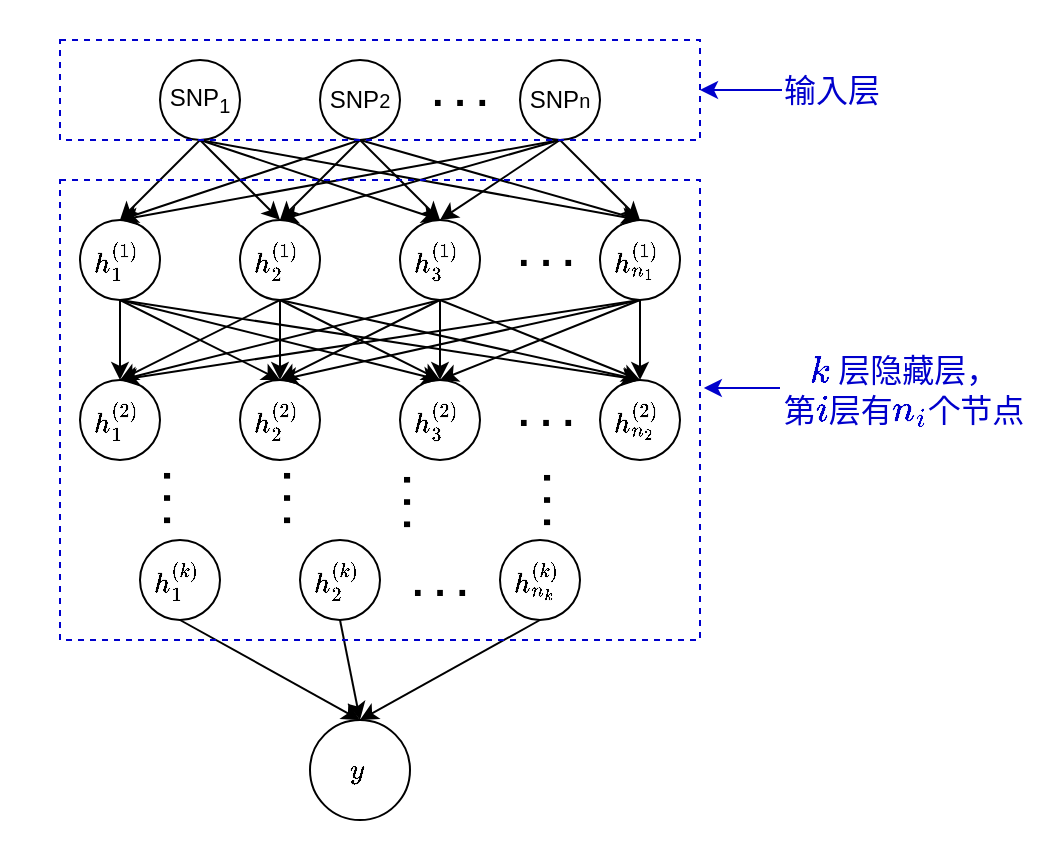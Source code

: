 <mxfile version="14.2.9" type="github">
  <diagram id="GPcPKYUphOVzy0ds8dnr" name="Page-1">
    <mxGraphModel dx="746" dy="462" grid="1" gridSize="10" guides="1" tooltips="1" connect="1" arrows="1" fold="1" page="1" pageScale="1" pageWidth="850" pageHeight="1100" math="1" shadow="0">
      <root>
        <mxCell id="0" />
        <mxCell id="1" parent="0" />
        <mxCell id="XiKwa4SP2fp3I_ocTYC7-1" value="SNP&lt;sub&gt;1&lt;/sub&gt;" style="ellipse;whiteSpace=wrap;html=1;aspect=fixed;" vertex="1" parent="1">
          <mxGeometry x="160" y="80" width="40" height="40" as="geometry" />
        </mxCell>
        <mxCell id="XiKwa4SP2fp3I_ocTYC7-2" value="SNP&lt;font size=&quot;1&quot;&gt;2&lt;/font&gt;" style="ellipse;whiteSpace=wrap;html=1;aspect=fixed;" vertex="1" parent="1">
          <mxGeometry x="240" y="80" width="40" height="40" as="geometry" />
        </mxCell>
        <mxCell id="XiKwa4SP2fp3I_ocTYC7-5" value="SNP&lt;font size=&quot;1&quot;&gt;n&lt;/font&gt;" style="ellipse;whiteSpace=wrap;html=1;aspect=fixed;" vertex="1" parent="1">
          <mxGeometry x="340" y="80" width="40" height="40" as="geometry" />
        </mxCell>
        <mxCell id="XiKwa4SP2fp3I_ocTYC7-6" value="&lt;b&gt;&lt;font style=&quot;font-size: 20px&quot;&gt;. . .&lt;/font&gt;&lt;/b&gt;" style="text;html=1;strokeColor=none;fillColor=none;align=center;verticalAlign=middle;whiteSpace=wrap;rounded=0;" vertex="1" parent="1">
          <mxGeometry x="290" y="85" width="40" height="20" as="geometry" />
        </mxCell>
        <mxCell id="XiKwa4SP2fp3I_ocTYC7-7" value="" style="endArrow=classic;html=1;exitX=0.5;exitY=1;exitDx=0;exitDy=0;entryX=0.5;entryY=0;entryDx=0;entryDy=0;" edge="1" parent="1" source="XiKwa4SP2fp3I_ocTYC7-1" target="XiKwa4SP2fp3I_ocTYC7-10">
          <mxGeometry width="50" height="50" relative="1" as="geometry">
            <mxPoint x="170" y="170" as="sourcePoint" />
            <mxPoint x="120" y="150" as="targetPoint" />
          </mxGeometry>
        </mxCell>
        <mxCell id="XiKwa4SP2fp3I_ocTYC7-10" value="`h_1^{(1)}`&amp;nbsp;" style="ellipse;whiteSpace=wrap;html=1;aspect=fixed;" vertex="1" parent="1">
          <mxGeometry x="120" y="160" width="40" height="40" as="geometry" />
        </mxCell>
        <mxCell id="XiKwa4SP2fp3I_ocTYC7-12" value="`h_2^{(1)}`&amp;nbsp;" style="ellipse;whiteSpace=wrap;html=1;aspect=fixed;" vertex="1" parent="1">
          <mxGeometry x="200" y="160" width="40" height="40" as="geometry" />
        </mxCell>
        <mxCell id="XiKwa4SP2fp3I_ocTYC7-13" value="`h_3^{(1)}`&amp;nbsp;" style="ellipse;whiteSpace=wrap;html=1;aspect=fixed;" vertex="1" parent="1">
          <mxGeometry x="280" y="160" width="40" height="40" as="geometry" />
        </mxCell>
        <mxCell id="XiKwa4SP2fp3I_ocTYC7-16" value="`h_{n_1}^{(1)}`&amp;nbsp;" style="ellipse;whiteSpace=wrap;html=1;aspect=fixed;" vertex="1" parent="1">
          <mxGeometry x="380" y="160" width="40" height="40" as="geometry" />
        </mxCell>
        <mxCell id="XiKwa4SP2fp3I_ocTYC7-17" value="&lt;b&gt;&lt;font style=&quot;font-size: 20px&quot;&gt;. . .&lt;/font&gt;&lt;/b&gt;" style="text;html=1;strokeColor=none;fillColor=none;align=center;verticalAlign=middle;whiteSpace=wrap;rounded=0;" vertex="1" parent="1">
          <mxGeometry x="333" y="165" width="40" height="20" as="geometry" />
        </mxCell>
        <mxCell id="XiKwa4SP2fp3I_ocTYC7-18" value="" style="endArrow=classic;html=1;exitX=0.5;exitY=1;exitDx=0;exitDy=0;" edge="1" parent="1">
          <mxGeometry width="50" height="50" relative="1" as="geometry">
            <mxPoint x="260" y="120" as="sourcePoint" />
            <mxPoint x="220" y="160" as="targetPoint" />
          </mxGeometry>
        </mxCell>
        <mxCell id="XiKwa4SP2fp3I_ocTYC7-23" value="" style="endArrow=classic;html=1;exitX=0.5;exitY=1;exitDx=0;exitDy=0;entryX=0.5;entryY=0;entryDx=0;entryDy=0;" edge="1" parent="1" source="XiKwa4SP2fp3I_ocTYC7-5" target="XiKwa4SP2fp3I_ocTYC7-13">
          <mxGeometry width="50" height="50" relative="1" as="geometry">
            <mxPoint x="345.858" y="117.142" as="sourcePoint" />
            <mxPoint x="309" y="161" as="targetPoint" />
          </mxGeometry>
        </mxCell>
        <mxCell id="XiKwa4SP2fp3I_ocTYC7-24" value="" style="endArrow=classic;html=1;exitX=0.5;exitY=1;exitDx=0;exitDy=0;" edge="1" parent="1" source="XiKwa4SP2fp3I_ocTYC7-5">
          <mxGeometry width="50" height="50" relative="1" as="geometry">
            <mxPoint x="280" y="270" as="sourcePoint" />
            <mxPoint x="400" y="160" as="targetPoint" />
          </mxGeometry>
        </mxCell>
        <mxCell id="XiKwa4SP2fp3I_ocTYC7-27" value="" style="endArrow=classic;html=1;exitX=0.5;exitY=1;exitDx=0;exitDy=0;entryX=0.5;entryY=0;entryDx=0;entryDy=0;" edge="1" parent="1" source="XiKwa4SP2fp3I_ocTYC7-5" target="XiKwa4SP2fp3I_ocTYC7-10">
          <mxGeometry width="50" height="50" relative="1" as="geometry">
            <mxPoint x="360" y="270" as="sourcePoint" />
            <mxPoint x="410" y="220" as="targetPoint" />
          </mxGeometry>
        </mxCell>
        <mxCell id="XiKwa4SP2fp3I_ocTYC7-28" value="" style="endArrow=classic;html=1;exitX=0.5;exitY=1;exitDx=0;exitDy=0;entryX=0.5;entryY=0;entryDx=0;entryDy=0;" edge="1" parent="1" source="XiKwa4SP2fp3I_ocTYC7-5" target="XiKwa4SP2fp3I_ocTYC7-12">
          <mxGeometry width="50" height="50" relative="1" as="geometry">
            <mxPoint x="360" y="270" as="sourcePoint" />
            <mxPoint x="410" y="220" as="targetPoint" />
          </mxGeometry>
        </mxCell>
        <mxCell id="XiKwa4SP2fp3I_ocTYC7-29" value="" style="endArrow=classic;html=1;entryX=0.5;entryY=0;entryDx=0;entryDy=0;" edge="1" parent="1" target="XiKwa4SP2fp3I_ocTYC7-12">
          <mxGeometry width="50" height="50" relative="1" as="geometry">
            <mxPoint x="180" y="120" as="sourcePoint" />
            <mxPoint x="230" y="160" as="targetPoint" />
          </mxGeometry>
        </mxCell>
        <mxCell id="XiKwa4SP2fp3I_ocTYC7-30" value="" style="endArrow=classic;html=1;entryX=0.5;entryY=0;entryDx=0;entryDy=0;" edge="1" parent="1" target="XiKwa4SP2fp3I_ocTYC7-13">
          <mxGeometry width="50" height="50" relative="1" as="geometry">
            <mxPoint x="180" y="120" as="sourcePoint" />
            <mxPoint x="390" y="220" as="targetPoint" />
          </mxGeometry>
        </mxCell>
        <mxCell id="XiKwa4SP2fp3I_ocTYC7-31" value="" style="endArrow=classic;html=1;exitX=0.5;exitY=1;exitDx=0;exitDy=0;entryX=0.5;entryY=0;entryDx=0;entryDy=0;" edge="1" parent="1" source="XiKwa4SP2fp3I_ocTYC7-1" target="XiKwa4SP2fp3I_ocTYC7-16">
          <mxGeometry width="50" height="50" relative="1" as="geometry">
            <mxPoint x="340" y="240" as="sourcePoint" />
            <mxPoint x="390" y="190" as="targetPoint" />
          </mxGeometry>
        </mxCell>
        <mxCell id="XiKwa4SP2fp3I_ocTYC7-32" value="" style="endArrow=classic;html=1;exitX=0.5;exitY=1;exitDx=0;exitDy=0;entryX=0.5;entryY=0;entryDx=0;entryDy=0;" edge="1" parent="1" source="XiKwa4SP2fp3I_ocTYC7-2" target="XiKwa4SP2fp3I_ocTYC7-10">
          <mxGeometry width="50" height="50" relative="1" as="geometry">
            <mxPoint x="340" y="240" as="sourcePoint" />
            <mxPoint x="390" y="190" as="targetPoint" />
          </mxGeometry>
        </mxCell>
        <mxCell id="XiKwa4SP2fp3I_ocTYC7-33" value="" style="endArrow=classic;html=1;exitX=0.5;exitY=1;exitDx=0;exitDy=0;entryX=0.5;entryY=0;entryDx=0;entryDy=0;" edge="1" parent="1" source="XiKwa4SP2fp3I_ocTYC7-2" target="XiKwa4SP2fp3I_ocTYC7-13">
          <mxGeometry width="50" height="50" relative="1" as="geometry">
            <mxPoint x="310" y="350" as="sourcePoint" />
            <mxPoint x="390" y="190" as="targetPoint" />
          </mxGeometry>
        </mxCell>
        <mxCell id="XiKwa4SP2fp3I_ocTYC7-34" value="" style="endArrow=classic;html=1;exitX=0.5;exitY=1;exitDx=0;exitDy=0;entryX=0.5;entryY=0;entryDx=0;entryDy=0;" edge="1" parent="1" source="XiKwa4SP2fp3I_ocTYC7-2" target="XiKwa4SP2fp3I_ocTYC7-16">
          <mxGeometry width="50" height="50" relative="1" as="geometry">
            <mxPoint x="340" y="240" as="sourcePoint" />
            <mxPoint x="390" y="190" as="targetPoint" />
          </mxGeometry>
        </mxCell>
        <mxCell id="XiKwa4SP2fp3I_ocTYC7-53" value="`h_1^{(k)}`&amp;nbsp;" style="ellipse;whiteSpace=wrap;html=1;aspect=fixed;" vertex="1" parent="1">
          <mxGeometry x="150" y="320" width="40" height="40" as="geometry" />
        </mxCell>
        <mxCell id="XiKwa4SP2fp3I_ocTYC7-54" value="`h_2^{(k)}`&amp;nbsp;" style="ellipse;whiteSpace=wrap;html=1;aspect=fixed;" vertex="1" parent="1">
          <mxGeometry x="230" y="320" width="40" height="40" as="geometry" />
        </mxCell>
        <mxCell id="XiKwa4SP2fp3I_ocTYC7-55" value="`h_{n_k}^{(k)}`&amp;nbsp;" style="ellipse;whiteSpace=wrap;html=1;aspect=fixed;" vertex="1" parent="1">
          <mxGeometry x="330" y="320" width="40" height="40" as="geometry" />
        </mxCell>
        <mxCell id="XiKwa4SP2fp3I_ocTYC7-56" value="&lt;b&gt;&lt;font style=&quot;font-size: 20px&quot;&gt;. . .&lt;/font&gt;&lt;/b&gt;" style="text;html=1;strokeColor=none;fillColor=none;align=center;verticalAlign=middle;whiteSpace=wrap;rounded=0;" vertex="1" parent="1">
          <mxGeometry x="280" y="330" width="40" height="20" as="geometry" />
        </mxCell>
        <mxCell id="XiKwa4SP2fp3I_ocTYC7-57" value="`h_1^{(2)}`&amp;nbsp;" style="ellipse;whiteSpace=wrap;html=1;aspect=fixed;" vertex="1" parent="1">
          <mxGeometry x="120" y="240" width="40" height="40" as="geometry" />
        </mxCell>
        <mxCell id="XiKwa4SP2fp3I_ocTYC7-58" value="`h_2^{(2)}`&amp;nbsp;" style="ellipse;whiteSpace=wrap;html=1;aspect=fixed;" vertex="1" parent="1">
          <mxGeometry x="200" y="240" width="40" height="40" as="geometry" />
        </mxCell>
        <mxCell id="XiKwa4SP2fp3I_ocTYC7-59" value="`h_3^{(2)}`&amp;nbsp;" style="ellipse;whiteSpace=wrap;html=1;aspect=fixed;" vertex="1" parent="1">
          <mxGeometry x="280" y="240" width="40" height="40" as="geometry" />
        </mxCell>
        <mxCell id="XiKwa4SP2fp3I_ocTYC7-60" value="`h_{n_2}^{(2)}`&amp;nbsp;" style="ellipse;whiteSpace=wrap;html=1;aspect=fixed;" vertex="1" parent="1">
          <mxGeometry x="380" y="240" width="40" height="40" as="geometry" />
        </mxCell>
        <mxCell id="XiKwa4SP2fp3I_ocTYC7-61" value="&lt;b&gt;&lt;font style=&quot;font-size: 20px&quot;&gt;. . .&lt;/font&gt;&lt;/b&gt;" style="text;html=1;strokeColor=none;fillColor=none;align=center;verticalAlign=middle;whiteSpace=wrap;rounded=0;" vertex="1" parent="1">
          <mxGeometry x="333" y="245" width="40" height="20" as="geometry" />
        </mxCell>
        <mxCell id="XiKwa4SP2fp3I_ocTYC7-62" value="" style="endArrow=classic;html=1;exitX=0.5;exitY=1;exitDx=0;exitDy=0;entryX=0.5;entryY=0;entryDx=0;entryDy=0;" edge="1" parent="1" source="XiKwa4SP2fp3I_ocTYC7-10" target="XiKwa4SP2fp3I_ocTYC7-57">
          <mxGeometry width="50" height="50" relative="1" as="geometry">
            <mxPoint x="20" y="280" as="sourcePoint" />
            <mxPoint x="70" y="230" as="targetPoint" />
          </mxGeometry>
        </mxCell>
        <mxCell id="XiKwa4SP2fp3I_ocTYC7-63" value="" style="endArrow=classic;html=1;exitX=0.5;exitY=1;exitDx=0;exitDy=0;entryX=0.5;entryY=0;entryDx=0;entryDy=0;" edge="1" parent="1" source="XiKwa4SP2fp3I_ocTYC7-12" target="XiKwa4SP2fp3I_ocTYC7-57">
          <mxGeometry width="50" height="50" relative="1" as="geometry">
            <mxPoint x="150" y="210" as="sourcePoint" />
            <mxPoint x="150" y="250" as="targetPoint" />
          </mxGeometry>
        </mxCell>
        <mxCell id="XiKwa4SP2fp3I_ocTYC7-64" value="" style="endArrow=classic;html=1;exitX=0.5;exitY=1;exitDx=0;exitDy=0;entryX=0.5;entryY=0;entryDx=0;entryDy=0;" edge="1" parent="1" source="XiKwa4SP2fp3I_ocTYC7-13" target="XiKwa4SP2fp3I_ocTYC7-57">
          <mxGeometry width="50" height="50" relative="1" as="geometry">
            <mxPoint x="160" y="220" as="sourcePoint" />
            <mxPoint x="160" y="260" as="targetPoint" />
          </mxGeometry>
        </mxCell>
        <mxCell id="XiKwa4SP2fp3I_ocTYC7-65" value="" style="endArrow=classic;html=1;exitX=0.5;exitY=1;exitDx=0;exitDy=0;entryX=0.5;entryY=0;entryDx=0;entryDy=0;" edge="1" parent="1" source="XiKwa4SP2fp3I_ocTYC7-16" target="XiKwa4SP2fp3I_ocTYC7-57">
          <mxGeometry width="50" height="50" relative="1" as="geometry">
            <mxPoint x="170" y="230" as="sourcePoint" />
            <mxPoint x="170" y="270" as="targetPoint" />
          </mxGeometry>
        </mxCell>
        <mxCell id="XiKwa4SP2fp3I_ocTYC7-67" value="" style="endArrow=classic;html=1;exitX=0.5;exitY=1;exitDx=0;exitDy=0;entryX=0.5;entryY=0;entryDx=0;entryDy=0;" edge="1" parent="1" source="XiKwa4SP2fp3I_ocTYC7-10" target="XiKwa4SP2fp3I_ocTYC7-58">
          <mxGeometry width="50" height="50" relative="1" as="geometry">
            <mxPoint x="180" y="240" as="sourcePoint" />
            <mxPoint x="180" y="280" as="targetPoint" />
          </mxGeometry>
        </mxCell>
        <mxCell id="XiKwa4SP2fp3I_ocTYC7-68" value="" style="endArrow=classic;html=1;exitX=0.5;exitY=1;exitDx=0;exitDy=0;entryX=0.5;entryY=0;entryDx=0;entryDy=0;endFill=1;" edge="1" parent="1" source="XiKwa4SP2fp3I_ocTYC7-12" target="XiKwa4SP2fp3I_ocTYC7-58">
          <mxGeometry width="50" height="50" relative="1" as="geometry">
            <mxPoint x="190" y="250" as="sourcePoint" />
            <mxPoint x="190" y="290" as="targetPoint" />
          </mxGeometry>
        </mxCell>
        <mxCell id="XiKwa4SP2fp3I_ocTYC7-69" value="" style="endArrow=classic;html=1;exitX=0.5;exitY=1;exitDx=0;exitDy=0;entryX=0.5;entryY=0;entryDx=0;entryDy=0;" edge="1" parent="1" source="XiKwa4SP2fp3I_ocTYC7-13" target="XiKwa4SP2fp3I_ocTYC7-58">
          <mxGeometry width="50" height="50" relative="1" as="geometry">
            <mxPoint x="200" y="260" as="sourcePoint" />
            <mxPoint x="200" y="300" as="targetPoint" />
          </mxGeometry>
        </mxCell>
        <mxCell id="XiKwa4SP2fp3I_ocTYC7-70" value="" style="endArrow=classic;html=1;exitX=0.5;exitY=1;exitDx=0;exitDy=0;entryX=0.5;entryY=0;entryDx=0;entryDy=0;" edge="1" parent="1" source="XiKwa4SP2fp3I_ocTYC7-16" target="XiKwa4SP2fp3I_ocTYC7-58">
          <mxGeometry width="50" height="50" relative="1" as="geometry">
            <mxPoint x="210" y="270" as="sourcePoint" />
            <mxPoint x="210" y="310" as="targetPoint" />
          </mxGeometry>
        </mxCell>
        <mxCell id="XiKwa4SP2fp3I_ocTYC7-71" value="" style="endArrow=classic;html=1;exitX=0.5;exitY=1;exitDx=0;exitDy=0;entryX=0.5;entryY=0;entryDx=0;entryDy=0;" edge="1" parent="1" source="XiKwa4SP2fp3I_ocTYC7-10" target="XiKwa4SP2fp3I_ocTYC7-59">
          <mxGeometry width="50" height="50" relative="1" as="geometry">
            <mxPoint x="220" y="280" as="sourcePoint" />
            <mxPoint x="220" y="320" as="targetPoint" />
          </mxGeometry>
        </mxCell>
        <mxCell id="XiKwa4SP2fp3I_ocTYC7-72" value="" style="endArrow=classic;html=1;exitX=0.5;exitY=1;exitDx=0;exitDy=0;entryX=0.5;entryY=0;entryDx=0;entryDy=0;" edge="1" parent="1" source="XiKwa4SP2fp3I_ocTYC7-12" target="XiKwa4SP2fp3I_ocTYC7-59">
          <mxGeometry width="50" height="50" relative="1" as="geometry">
            <mxPoint x="230" y="290" as="sourcePoint" />
            <mxPoint x="230" y="330" as="targetPoint" />
          </mxGeometry>
        </mxCell>
        <mxCell id="XiKwa4SP2fp3I_ocTYC7-73" value="" style="endArrow=classic;html=1;exitX=0.5;exitY=1;exitDx=0;exitDy=0;entryX=0.5;entryY=0;entryDx=0;entryDy=0;" edge="1" parent="1" source="XiKwa4SP2fp3I_ocTYC7-13" target="XiKwa4SP2fp3I_ocTYC7-59">
          <mxGeometry width="50" height="50" relative="1" as="geometry">
            <mxPoint x="240" y="300" as="sourcePoint" />
            <mxPoint x="240" y="340" as="targetPoint" />
          </mxGeometry>
        </mxCell>
        <mxCell id="XiKwa4SP2fp3I_ocTYC7-74" value="" style="endArrow=classic;html=1;exitX=0.5;exitY=1;exitDx=0;exitDy=0;entryX=0.5;entryY=0;entryDx=0;entryDy=0;" edge="1" parent="1" source="XiKwa4SP2fp3I_ocTYC7-16" target="XiKwa4SP2fp3I_ocTYC7-59">
          <mxGeometry width="50" height="50" relative="1" as="geometry">
            <mxPoint x="250" y="310" as="sourcePoint" />
            <mxPoint x="250" y="350" as="targetPoint" />
          </mxGeometry>
        </mxCell>
        <mxCell id="XiKwa4SP2fp3I_ocTYC7-75" value="" style="endArrow=classic;html=1;exitX=0.5;exitY=1;exitDx=0;exitDy=0;entryX=0.5;entryY=0;entryDx=0;entryDy=0;" edge="1" parent="1" source="XiKwa4SP2fp3I_ocTYC7-10" target="XiKwa4SP2fp3I_ocTYC7-60">
          <mxGeometry width="50" height="50" relative="1" as="geometry">
            <mxPoint x="260" y="320" as="sourcePoint" />
            <mxPoint x="260" y="360" as="targetPoint" />
          </mxGeometry>
        </mxCell>
        <mxCell id="XiKwa4SP2fp3I_ocTYC7-76" value="" style="endArrow=classic;html=1;exitX=0.5;exitY=1;exitDx=0;exitDy=0;entryX=0.5;entryY=0;entryDx=0;entryDy=0;" edge="1" parent="1" source="XiKwa4SP2fp3I_ocTYC7-12" target="XiKwa4SP2fp3I_ocTYC7-60">
          <mxGeometry width="50" height="50" relative="1" as="geometry">
            <mxPoint x="270" y="330" as="sourcePoint" />
            <mxPoint x="270" y="370" as="targetPoint" />
          </mxGeometry>
        </mxCell>
        <mxCell id="XiKwa4SP2fp3I_ocTYC7-77" value="" style="endArrow=classic;html=1;exitX=0.5;exitY=1;exitDx=0;exitDy=0;entryX=0.5;entryY=0;entryDx=0;entryDy=0;" edge="1" parent="1" source="XiKwa4SP2fp3I_ocTYC7-13" target="XiKwa4SP2fp3I_ocTYC7-60">
          <mxGeometry width="50" height="50" relative="1" as="geometry">
            <mxPoint x="280" y="340" as="sourcePoint" />
            <mxPoint x="280" y="380" as="targetPoint" />
          </mxGeometry>
        </mxCell>
        <mxCell id="XiKwa4SP2fp3I_ocTYC7-78" value="" style="endArrow=classic;html=1;exitX=0.5;exitY=1;exitDx=0;exitDy=0;entryX=0.5;entryY=0;entryDx=0;entryDy=0;" edge="1" parent="1" source="XiKwa4SP2fp3I_ocTYC7-16" target="XiKwa4SP2fp3I_ocTYC7-60">
          <mxGeometry width="50" height="50" relative="1" as="geometry">
            <mxPoint x="290" y="350" as="sourcePoint" />
            <mxPoint x="290" y="390" as="targetPoint" />
          </mxGeometry>
        </mxCell>
        <mxCell id="XiKwa4SP2fp3I_ocTYC7-79" value="&lt;b&gt;&lt;font style=&quot;font-size: 20px&quot;&gt;. . .&lt;/font&gt;&lt;/b&gt;" style="text;html=1;strokeColor=none;fillColor=none;align=center;verticalAlign=middle;whiteSpace=wrap;rounded=0;rotation=90;" vertex="1" parent="1">
          <mxGeometry x="150" y="289" width="40" height="20" as="geometry" />
        </mxCell>
        <mxCell id="XiKwa4SP2fp3I_ocTYC7-81" value="&lt;b&gt;&lt;font style=&quot;font-size: 20px&quot;&gt;. . .&lt;/font&gt;&lt;/b&gt;" style="text;html=1;strokeColor=none;fillColor=none;align=center;verticalAlign=middle;whiteSpace=wrap;rounded=0;rotation=90;" vertex="1" parent="1">
          <mxGeometry x="210" y="289" width="40" height="20" as="geometry" />
        </mxCell>
        <mxCell id="XiKwa4SP2fp3I_ocTYC7-82" value="&lt;b&gt;&lt;font style=&quot;font-size: 20px&quot;&gt;. . .&lt;/font&gt;&lt;/b&gt;" style="text;html=1;strokeColor=none;fillColor=none;align=center;verticalAlign=middle;whiteSpace=wrap;rounded=0;rotation=90;" vertex="1" parent="1">
          <mxGeometry x="270" y="291" width="40" height="20" as="geometry" />
        </mxCell>
        <mxCell id="XiKwa4SP2fp3I_ocTYC7-83" value="&lt;b&gt;&lt;font style=&quot;font-size: 20px&quot;&gt;. . .&lt;/font&gt;&lt;/b&gt;" style="text;html=1;strokeColor=none;fillColor=none;align=center;verticalAlign=middle;whiteSpace=wrap;rounded=0;rotation=90;" vertex="1" parent="1">
          <mxGeometry x="340" y="290" width="40" height="20" as="geometry" />
        </mxCell>
        <mxCell id="XiKwa4SP2fp3I_ocTYC7-88" value="`y`&amp;nbsp;" style="ellipse;whiteSpace=wrap;html=1;aspect=fixed;strokeWidth=1;fillColor=none;gradientColor=#ffffff;" vertex="1" parent="1">
          <mxGeometry x="235" y="410" width="50" height="50" as="geometry" />
        </mxCell>
        <mxCell id="XiKwa4SP2fp3I_ocTYC7-89" value="" style="endArrow=classic;html=1;entryX=0.5;entryY=0;entryDx=0;entryDy=0;" edge="1" parent="1" target="XiKwa4SP2fp3I_ocTYC7-88">
          <mxGeometry width="50" height="50" relative="1" as="geometry">
            <mxPoint x="350" y="360" as="sourcePoint" />
            <mxPoint x="400" y="270" as="targetPoint" />
          </mxGeometry>
        </mxCell>
        <mxCell id="XiKwa4SP2fp3I_ocTYC7-90" value="" style="endArrow=classic;html=1;entryX=0.5;entryY=0;entryDx=0;entryDy=0;exitX=0.5;exitY=1;exitDx=0;exitDy=0;" edge="1" parent="1" source="XiKwa4SP2fp3I_ocTYC7-54" target="XiKwa4SP2fp3I_ocTYC7-88">
          <mxGeometry width="50" height="50" relative="1" as="geometry">
            <mxPoint x="360" y="370" as="sourcePoint" />
            <mxPoint x="270" y="430" as="targetPoint" />
          </mxGeometry>
        </mxCell>
        <mxCell id="XiKwa4SP2fp3I_ocTYC7-91" value="" style="endArrow=classic;html=1;entryX=0.5;entryY=0;entryDx=0;entryDy=0;exitX=0.5;exitY=1;exitDx=0;exitDy=0;" edge="1" parent="1" source="XiKwa4SP2fp3I_ocTYC7-53" target="XiKwa4SP2fp3I_ocTYC7-88">
          <mxGeometry width="50" height="50" relative="1" as="geometry">
            <mxPoint x="370" y="380" as="sourcePoint" />
            <mxPoint x="280" y="440" as="targetPoint" />
          </mxGeometry>
        </mxCell>
        <mxCell id="XiKwa4SP2fp3I_ocTYC7-93" value="" style="rounded=0;whiteSpace=wrap;html=1;strokeColor=#0000CC;strokeWidth=1;fillColor=none;gradientColor=#ffffff;dashed=1;" vertex="1" parent="1">
          <mxGeometry x="110" y="140" width="320" height="230" as="geometry" />
        </mxCell>
        <mxCell id="XiKwa4SP2fp3I_ocTYC7-94" value="" style="rounded=0;whiteSpace=wrap;html=1;dashed=1;strokeColor=#0000CC;strokeWidth=1;fillColor=none;gradientColor=#ffffff;" vertex="1" parent="1">
          <mxGeometry x="110" y="70" width="320" height="50" as="geometry" />
        </mxCell>
        <mxCell id="XiKwa4SP2fp3I_ocTYC7-95" value="" style="endArrow=classic;html=1;strokeColor=#0000CC;" edge="1" parent="1">
          <mxGeometry width="50" height="50" relative="1" as="geometry">
            <mxPoint x="471" y="95" as="sourcePoint" />
            <mxPoint x="430" y="95" as="targetPoint" />
          </mxGeometry>
        </mxCell>
        <mxCell id="XiKwa4SP2fp3I_ocTYC7-97" value="&lt;font style=&quot;font-size: 16px&quot; color=&quot;#0000cc&quot;&gt;输入层&lt;/font&gt;" style="text;html=1;strokeColor=none;fillColor=none;align=center;verticalAlign=middle;whiteSpace=wrap;rounded=0;labelBorderColor=none;labelBackgroundColor=none;dashed=1;" vertex="1" parent="1">
          <mxGeometry x="466" y="85" width="60" height="20" as="geometry" />
        </mxCell>
        <mxCell id="XiKwa4SP2fp3I_ocTYC7-100" value="" style="endArrow=classic;html=1;strokeColor=#0000CC;entryX=1.006;entryY=0.452;entryDx=0;entryDy=0;entryPerimeter=0;" edge="1" parent="1" target="XiKwa4SP2fp3I_ocTYC7-93">
          <mxGeometry width="50" height="50" relative="1" as="geometry">
            <mxPoint x="470" y="244" as="sourcePoint" />
            <mxPoint x="400" y="270" as="targetPoint" />
          </mxGeometry>
        </mxCell>
        <mxCell id="XiKwa4SP2fp3I_ocTYC7-101" value="&lt;font color=&quot;#0000cc&quot; style=&quot;font-size: 16px&quot;&gt;`k` 层隐藏层，&lt;br&gt;第`i`层有`n_i`个节点&lt;/font&gt;" style="text;html=1;strokeColor=none;fillColor=none;align=center;verticalAlign=middle;whiteSpace=wrap;rounded=0;dashed=1;labelBackgroundColor=none;" vertex="1" parent="1">
          <mxGeometry x="470" y="235" width="124" height="20" as="geometry" />
        </mxCell>
        <mxCell id="XiKwa4SP2fp3I_ocTYC7-104" value="" style="rounded=0;whiteSpace=wrap;html=1;dashed=1;labelBackgroundColor=none;strokeWidth=1;fillColor=none;gradientColor=#ffffff;strokeColor=none;" vertex="1" parent="1">
          <mxGeometry x="80" y="50" width="530" height="420" as="geometry" />
        </mxCell>
      </root>
    </mxGraphModel>
  </diagram>
</mxfile>
